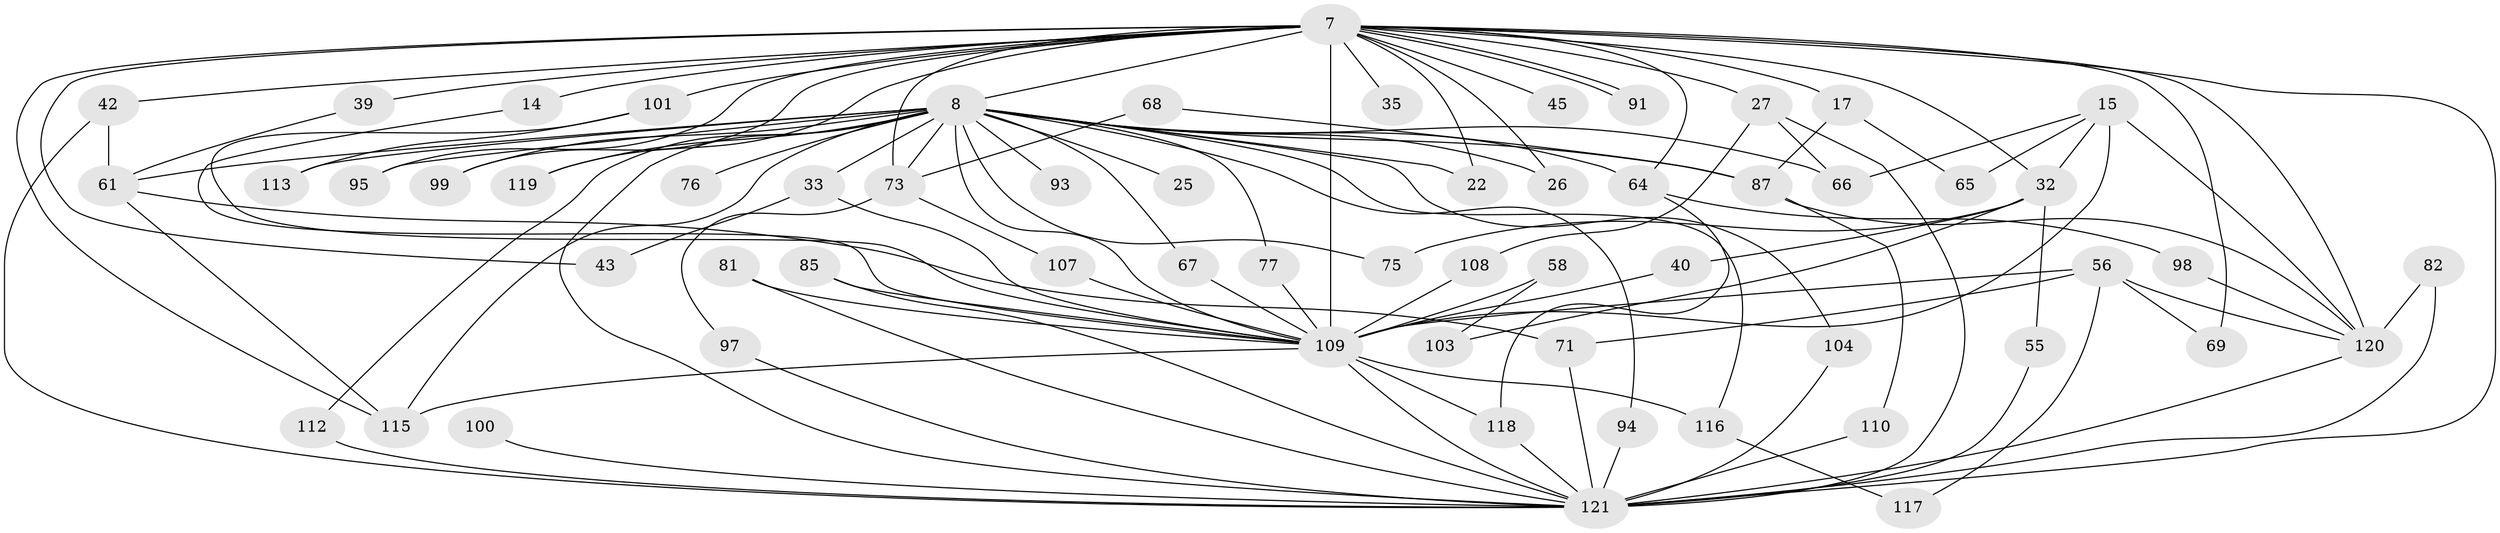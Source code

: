 // original degree distribution, {22: 0.008264462809917356, 18: 0.01652892561983471, 19: 0.01652892561983471, 26: 0.008264462809917356, 27: 0.008264462809917356, 20: 0.008264462809917356, 29: 0.008264462809917356, 17: 0.008264462809917356, 7: 0.03305785123966942, 2: 0.5289256198347108, 6: 0.03305785123966942, 4: 0.049586776859504134, 3: 0.2066115702479339, 5: 0.06611570247933884}
// Generated by graph-tools (version 1.1) at 2025/43/03/09/25 04:43:53]
// undirected, 60 vertices, 116 edges
graph export_dot {
graph [start="1"]
  node [color=gray90,style=filled];
  7 [super="+5+4"];
  8 [super="+6"];
  14;
  15;
  17;
  22;
  25;
  26;
  27 [super="+21"];
  32 [super="+19"];
  33 [super="+31"];
  35;
  39;
  40;
  42 [super="+37"];
  43;
  45 [super="+24"];
  55;
  56 [super="+53"];
  58;
  61 [super="+20"];
  64 [super="+59+34"];
  65;
  66 [super="+38"];
  67;
  68;
  69;
  71 [super="+46"];
  73 [super="+29"];
  75;
  76;
  77;
  81;
  82;
  85;
  87 [super="+23"];
  91;
  93;
  94 [super="+88"];
  95 [super="+18"];
  97;
  98;
  99;
  100;
  101 [super="+54"];
  103;
  104;
  107;
  108;
  109 [super="+89+63+48+84+12"];
  110;
  112 [super="+92"];
  113;
  115 [super="+90+80+62"];
  116 [super="+105"];
  117;
  118 [super="+111"];
  119 [super="+106"];
  120 [super="+72+79+102+114+51"];
  121 [super="+78"];
  7 -- 8 [weight=8];
  7 -- 32 [weight=2];
  7 -- 35 [weight=2];
  7 -- 43;
  7 -- 91;
  7 -- 91;
  7 -- 99;
  7 -- 14;
  7 -- 45 [weight=2];
  7 -- 119;
  7 -- 27;
  7 -- 64 [weight=3];
  7 -- 69;
  7 -- 73 [weight=2];
  7 -- 17 [weight=2];
  7 -- 22;
  7 -- 26;
  7 -- 95;
  7 -- 121 [weight=10];
  7 -- 101 [weight=2];
  7 -- 39;
  7 -- 109 [weight=18];
  7 -- 42;
  7 -- 120 [weight=7];
  7 -- 115 [weight=2];
  8 -- 25 [weight=2];
  8 -- 61 [weight=4];
  8 -- 67;
  8 -- 75;
  8 -- 76 [weight=2];
  8 -- 93 [weight=2];
  8 -- 95 [weight=2];
  8 -- 115 [weight=2];
  8 -- 77;
  8 -- 22;
  8 -- 87 [weight=2];
  8 -- 26;
  8 -- 33 [weight=2];
  8 -- 99;
  8 -- 104;
  8 -- 113;
  8 -- 119 [weight=3];
  8 -- 94;
  8 -- 112;
  8 -- 73;
  8 -- 64;
  8 -- 66;
  8 -- 109 [weight=7];
  8 -- 121 [weight=4];
  8 -- 116;
  14 -- 109;
  15 -- 65;
  15 -- 32;
  15 -- 66;
  15 -- 109 [weight=3];
  15 -- 120;
  17 -- 65;
  17 -- 87;
  27 -- 66;
  27 -- 108;
  27 -- 121 [weight=2];
  32 -- 40;
  32 -- 55;
  32 -- 75;
  32 -- 103;
  33 -- 43;
  33 -- 109;
  39 -- 61;
  40 -- 109;
  42 -- 61;
  42 -- 121;
  55 -- 121;
  56 -- 120 [weight=3];
  56 -- 69;
  56 -- 117;
  56 -- 71;
  56 -- 109;
  58 -- 103;
  58 -- 109 [weight=2];
  61 -- 71;
  61 -- 115;
  64 -- 98;
  64 -- 118;
  67 -- 109;
  68 -- 87;
  68 -- 73;
  71 -- 121;
  73 -- 107;
  73 -- 97;
  77 -- 109;
  81 -- 109;
  81 -- 121;
  82 -- 121;
  82 -- 120;
  85 -- 109;
  85 -- 121;
  87 -- 110;
  87 -- 120;
  94 -- 121 [weight=2];
  97 -- 121;
  98 -- 120;
  100 -- 121 [weight=2];
  101 -- 113;
  101 -- 109;
  104 -- 121;
  107 -- 109;
  108 -- 109;
  109 -- 116 [weight=3];
  109 -- 118;
  109 -- 115 [weight=2];
  109 -- 121 [weight=5];
  110 -- 121;
  112 -- 121 [weight=2];
  116 -- 117;
  118 -- 121;
  120 -- 121;
}
